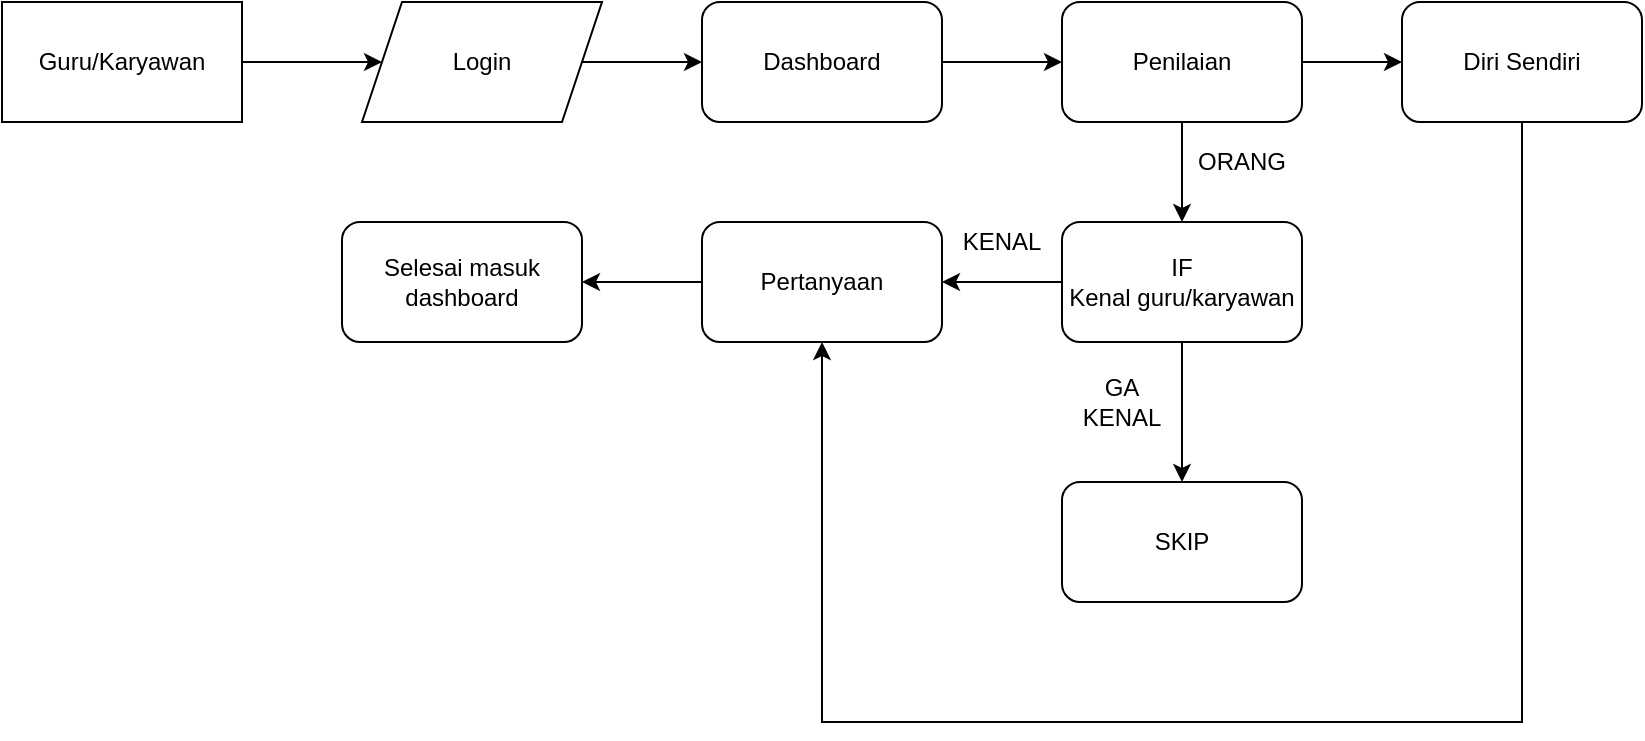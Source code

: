 <mxfile version="14.5.1" type="device" pages="4"><diagram id="Pi4kAcNTzD12KEww-skV" name="Guru/Karywan"><mxGraphModel dx="852" dy="534" grid="1" gridSize="10" guides="1" tooltips="1" connect="1" arrows="1" fold="1" page="1" pageScale="1" pageWidth="850" pageHeight="1100" background="none" math="0" shadow="0"><root><mxCell id="0"/><mxCell id="1" parent="0"/><mxCell id="mQWel7Rm9wJH4vXYNaHv-7" style="edgeStyle=orthogonalEdgeStyle;rounded=0;orthogonalLoop=1;jettySize=auto;html=1;" edge="1" parent="1" source="mQWel7Rm9wJH4vXYNaHv-1"><mxGeometry relative="1" as="geometry"><mxPoint x="200" y="70" as="targetPoint"/></mxGeometry></mxCell><mxCell id="mQWel7Rm9wJH4vXYNaHv-1" value="Guru/Karyawan" style="rounded=0;whiteSpace=wrap;html=1;" vertex="1" parent="1"><mxGeometry x="10" y="40" width="120" height="60" as="geometry"/></mxCell><mxCell id="mQWel7Rm9wJH4vXYNaHv-10" style="edgeStyle=orthogonalEdgeStyle;rounded=0;orthogonalLoop=1;jettySize=auto;html=1;entryX=0;entryY=0.5;entryDx=0;entryDy=0;" edge="1" parent="1" source="mQWel7Rm9wJH4vXYNaHv-8" target="mQWel7Rm9wJH4vXYNaHv-9"><mxGeometry relative="1" as="geometry"/></mxCell><mxCell id="mQWel7Rm9wJH4vXYNaHv-8" value="Login" style="shape=parallelogram;perimeter=parallelogramPerimeter;whiteSpace=wrap;html=1;fixedSize=1;" vertex="1" parent="1"><mxGeometry x="190" y="40" width="120" height="60" as="geometry"/></mxCell><mxCell id="mQWel7Rm9wJH4vXYNaHv-14" style="edgeStyle=orthogonalEdgeStyle;rounded=0;orthogonalLoop=1;jettySize=auto;html=1;entryX=0;entryY=0.5;entryDx=0;entryDy=0;" edge="1" parent="1" source="mQWel7Rm9wJH4vXYNaHv-9" target="mQWel7Rm9wJH4vXYNaHv-11"><mxGeometry relative="1" as="geometry"/></mxCell><mxCell id="mQWel7Rm9wJH4vXYNaHv-9" value="Dashboard" style="rounded=1;whiteSpace=wrap;html=1;" vertex="1" parent="1"><mxGeometry x="360" y="40" width="120" height="60" as="geometry"/></mxCell><mxCell id="mQWel7Rm9wJH4vXYNaHv-16" style="edgeStyle=orthogonalEdgeStyle;rounded=0;orthogonalLoop=1;jettySize=auto;html=1;entryX=0.5;entryY=0;entryDx=0;entryDy=0;" edge="1" parent="1" source="mQWel7Rm9wJH4vXYNaHv-11" target="mQWel7Rm9wJH4vXYNaHv-15"><mxGeometry relative="1" as="geometry"/></mxCell><mxCell id="mQWel7Rm9wJH4vXYNaHv-27" style="edgeStyle=orthogonalEdgeStyle;rounded=0;orthogonalLoop=1;jettySize=auto;html=1;entryX=0;entryY=0.5;entryDx=0;entryDy=0;" edge="1" parent="1" source="mQWel7Rm9wJH4vXYNaHv-11" target="mQWel7Rm9wJH4vXYNaHv-26"><mxGeometry relative="1" as="geometry"/></mxCell><mxCell id="mQWel7Rm9wJH4vXYNaHv-11" value="Penilaian" style="rounded=1;whiteSpace=wrap;html=1;" vertex="1" parent="1"><mxGeometry x="540" y="40" width="120" height="60" as="geometry"/></mxCell><mxCell id="mQWel7Rm9wJH4vXYNaHv-18" style="edgeStyle=orthogonalEdgeStyle;rounded=0;orthogonalLoop=1;jettySize=auto;html=1;entryX=1;entryY=0.5;entryDx=0;entryDy=0;" edge="1" parent="1" source="mQWel7Rm9wJH4vXYNaHv-15" target="mQWel7Rm9wJH4vXYNaHv-17"><mxGeometry relative="1" as="geometry"/></mxCell><mxCell id="mQWel7Rm9wJH4vXYNaHv-23" style="edgeStyle=orthogonalEdgeStyle;rounded=0;orthogonalLoop=1;jettySize=auto;html=1;entryX=0.5;entryY=0;entryDx=0;entryDy=0;" edge="1" parent="1" source="mQWel7Rm9wJH4vXYNaHv-15" target="mQWel7Rm9wJH4vXYNaHv-22"><mxGeometry relative="1" as="geometry"/></mxCell><mxCell id="mQWel7Rm9wJH4vXYNaHv-15" value="IF&lt;br&gt;Kenal guru/karyawan" style="rounded=1;whiteSpace=wrap;html=1;" vertex="1" parent="1"><mxGeometry x="540" y="150" width="120" height="60" as="geometry"/></mxCell><mxCell id="mQWel7Rm9wJH4vXYNaHv-30" style="edgeStyle=orthogonalEdgeStyle;rounded=0;orthogonalLoop=1;jettySize=auto;html=1;entryX=1;entryY=0.5;entryDx=0;entryDy=0;" edge="1" parent="1" source="mQWel7Rm9wJH4vXYNaHv-17" target="mQWel7Rm9wJH4vXYNaHv-29"><mxGeometry relative="1" as="geometry"/></mxCell><mxCell id="mQWel7Rm9wJH4vXYNaHv-17" value="Pertanyaan" style="rounded=1;whiteSpace=wrap;html=1;" vertex="1" parent="1"><mxGeometry x="360" y="150" width="120" height="60" as="geometry"/></mxCell><mxCell id="mQWel7Rm9wJH4vXYNaHv-19" value="KENAL" style="text;html=1;strokeColor=none;fillColor=none;align=center;verticalAlign=middle;whiteSpace=wrap;rounded=0;" vertex="1" parent="1"><mxGeometry x="490" y="150" width="40" height="20" as="geometry"/></mxCell><mxCell id="mQWel7Rm9wJH4vXYNaHv-20" value="GA KENAL" style="text;html=1;strokeColor=none;fillColor=none;align=center;verticalAlign=middle;whiteSpace=wrap;rounded=0;" vertex="1" parent="1"><mxGeometry x="550" y="230" width="40" height="20" as="geometry"/></mxCell><mxCell id="mQWel7Rm9wJH4vXYNaHv-22" value="SKIP" style="rounded=1;whiteSpace=wrap;html=1;" vertex="1" parent="1"><mxGeometry x="540" y="280" width="120" height="60" as="geometry"/></mxCell><mxCell id="mQWel7Rm9wJH4vXYNaHv-25" value="ORANG" style="text;html=1;strokeColor=none;fillColor=none;align=center;verticalAlign=middle;whiteSpace=wrap;rounded=0;" vertex="1" parent="1"><mxGeometry x="610" y="110" width="40" height="20" as="geometry"/></mxCell><mxCell id="mQWel7Rm9wJH4vXYNaHv-28" style="edgeStyle=orthogonalEdgeStyle;rounded=0;orthogonalLoop=1;jettySize=auto;html=1;entryX=0.5;entryY=1;entryDx=0;entryDy=0;" edge="1" parent="1" source="mQWel7Rm9wJH4vXYNaHv-26" target="mQWel7Rm9wJH4vXYNaHv-17"><mxGeometry relative="1" as="geometry"><mxPoint x="410" y="400" as="targetPoint"/><Array as="points"><mxPoint x="770" y="400"/><mxPoint x="420" y="400"/></Array></mxGeometry></mxCell><mxCell id="mQWel7Rm9wJH4vXYNaHv-26" value="Diri Sendiri" style="rounded=1;whiteSpace=wrap;html=1;" vertex="1" parent="1"><mxGeometry x="710" y="40" width="120" height="60" as="geometry"/></mxCell><mxCell id="mQWel7Rm9wJH4vXYNaHv-29" value="Selesai masuk dashboard" style="rounded=1;whiteSpace=wrap;html=1;" vertex="1" parent="1"><mxGeometry x="180" y="150" width="120" height="60" as="geometry"/></mxCell></root></mxGraphModel></diagram><diagram id="vmcSQADOojkUCQnU3ruO" name="Master"><mxGraphModel dx="766" dy="534" grid="1" gridSize="10" guides="1" tooltips="1" connect="1" arrows="1" fold="1" page="1" pageScale="1" pageWidth="850" pageHeight="1100" math="0" shadow="0"><root><mxCell id="ysUvRsLmnAUZmp90SaO5-0"/><mxCell id="ysUvRsLmnAUZmp90SaO5-1" parent="ysUvRsLmnAUZmp90SaO5-0"/><mxCell id="ysUvRsLmnAUZmp90SaO5-4" style="edgeStyle=orthogonalEdgeStyle;rounded=0;orthogonalLoop=1;jettySize=auto;html=1;entryX=0;entryY=0.5;entryDx=0;entryDy=0;" edge="1" parent="ysUvRsLmnAUZmp90SaO5-1" source="ysUvRsLmnAUZmp90SaO5-2" target="ysUvRsLmnAUZmp90SaO5-3"><mxGeometry relative="1" as="geometry"/></mxCell><mxCell id="ysUvRsLmnAUZmp90SaO5-2" value="Master" style="rounded=1;whiteSpace=wrap;html=1;" vertex="1" parent="ysUvRsLmnAUZmp90SaO5-1"><mxGeometry y="160" width="120" height="60" as="geometry"/></mxCell><mxCell id="ysUvRsLmnAUZmp90SaO5-6" style="edgeStyle=orthogonalEdgeStyle;rounded=0;orthogonalLoop=1;jettySize=auto;html=1;entryX=0;entryY=0.5;entryDx=0;entryDy=0;" edge="1" parent="ysUvRsLmnAUZmp90SaO5-1" source="ysUvRsLmnAUZmp90SaO5-3" target="ysUvRsLmnAUZmp90SaO5-5"><mxGeometry relative="1" as="geometry"/></mxCell><mxCell id="ysUvRsLmnAUZmp90SaO5-3" value="Login" style="rounded=1;whiteSpace=wrap;html=1;" vertex="1" parent="ysUvRsLmnAUZmp90SaO5-1"><mxGeometry x="150" y="160" width="120" height="60" as="geometry"/></mxCell><mxCell id="ysUvRsLmnAUZmp90SaO5-8" style="edgeStyle=orthogonalEdgeStyle;rounded=0;orthogonalLoop=1;jettySize=auto;html=1;entryX=0;entryY=0.5;entryDx=0;entryDy=0;" edge="1" parent="ysUvRsLmnAUZmp90SaO5-1" source="ysUvRsLmnAUZmp90SaO5-5" target="ysUvRsLmnAUZmp90SaO5-7"><mxGeometry relative="1" as="geometry"/></mxCell><mxCell id="xGj8phFWHe3I1mFlEIzG-1" style="edgeStyle=orthogonalEdgeStyle;rounded=0;orthogonalLoop=1;jettySize=auto;html=1;entryX=0.5;entryY=0;entryDx=0;entryDy=0;" edge="1" parent="ysUvRsLmnAUZmp90SaO5-1" source="ysUvRsLmnAUZmp90SaO5-5" target="xGj8phFWHe3I1mFlEIzG-0"><mxGeometry relative="1" as="geometry"/></mxCell><mxCell id="ysUvRsLmnAUZmp90SaO5-5" value="Dashboard" style="rounded=1;whiteSpace=wrap;html=1;" vertex="1" parent="ysUvRsLmnAUZmp90SaO5-1"><mxGeometry x="290" y="160" width="120" height="60" as="geometry"/></mxCell><mxCell id="ysUvRsLmnAUZmp90SaO5-10" style="edgeStyle=orthogonalEdgeStyle;rounded=0;orthogonalLoop=1;jettySize=auto;html=1;entryX=0;entryY=0.5;entryDx=0;entryDy=0;" edge="1" parent="ysUvRsLmnAUZmp90SaO5-1" source="ysUvRsLmnAUZmp90SaO5-7" target="ysUvRsLmnAUZmp90SaO5-9"><mxGeometry relative="1" as="geometry"/></mxCell><mxCell id="ysUvRsLmnAUZmp90SaO5-13" style="edgeStyle=orthogonalEdgeStyle;rounded=0;orthogonalLoop=1;jettySize=auto;html=1;entryX=0.5;entryY=0;entryDx=0;entryDy=0;" edge="1" parent="ysUvRsLmnAUZmp90SaO5-1" source="ysUvRsLmnAUZmp90SaO5-7" target="ysUvRsLmnAUZmp90SaO5-11"><mxGeometry relative="1" as="geometry"/></mxCell><mxCell id="ysUvRsLmnAUZmp90SaO5-15" style="edgeStyle=orthogonalEdgeStyle;rounded=0;orthogonalLoop=1;jettySize=auto;html=1;entryX=0.5;entryY=1;entryDx=0;entryDy=0;" edge="1" parent="ysUvRsLmnAUZmp90SaO5-1" source="ysUvRsLmnAUZmp90SaO5-7" target="ysUvRsLmnAUZmp90SaO5-14"><mxGeometry relative="1" as="geometry"/></mxCell><mxCell id="ysUvRsLmnAUZmp90SaO5-7" value="Add user" style="rounded=1;whiteSpace=wrap;html=1;" vertex="1" parent="ysUvRsLmnAUZmp90SaO5-1"><mxGeometry x="430" y="160" width="120" height="60" as="geometry"/></mxCell><mxCell id="ysUvRsLmnAUZmp90SaO5-9" value="Add karyawan/TU" style="rounded=1;whiteSpace=wrap;html=1;" vertex="1" parent="ysUvRsLmnAUZmp90SaO5-1"><mxGeometry x="580" y="160" width="120" height="60" as="geometry"/></mxCell><mxCell id="ysUvRsLmnAUZmp90SaO5-11" value="Add guru" style="rounded=1;whiteSpace=wrap;html=1;" vertex="1" parent="ysUvRsLmnAUZmp90SaO5-1"><mxGeometry x="430" y="240" width="120" height="60" as="geometry"/></mxCell><mxCell id="ysUvRsLmnAUZmp90SaO5-14" value="Add wakil" style="rounded=1;whiteSpace=wrap;html=1;" vertex="1" parent="ysUvRsLmnAUZmp90SaO5-1"><mxGeometry x="430" y="80" width="120" height="60" as="geometry"/></mxCell><mxCell id="xGj8phFWHe3I1mFlEIzG-0" value="Add pertanyaan" style="rounded=1;whiteSpace=wrap;html=1;" vertex="1" parent="ysUvRsLmnAUZmp90SaO5-1"><mxGeometry x="290" y="240" width="120" height="60" as="geometry"/></mxCell></root></mxGraphModel></diagram><diagram id="GZUfVxJy4BONR1e5NqJO" name="Kepsek"><mxGraphModel dx="766" dy="534" grid="1" gridSize="10" guides="1" tooltips="1" connect="1" arrows="1" fold="1" page="1" pageScale="1" pageWidth="850" pageHeight="1100" math="0" shadow="0"><root><mxCell id="18PicTCDS4VTsjGWH6mK-0"/><mxCell id="18PicTCDS4VTsjGWH6mK-1" parent="18PicTCDS4VTsjGWH6mK-0"/><mxCell id="JAxcPMc1d0uvKPVqXf6b-2" style="edgeStyle=orthogonalEdgeStyle;rounded=0;orthogonalLoop=1;jettySize=auto;html=1;entryX=0;entryY=0.5;entryDx=0;entryDy=0;" edge="1" parent="18PicTCDS4VTsjGWH6mK-1" source="JAxcPMc1d0uvKPVqXf6b-0" target="JAxcPMc1d0uvKPVqXf6b-1"><mxGeometry relative="1" as="geometry"/></mxCell><mxCell id="JAxcPMc1d0uvKPVqXf6b-0" value="Kepsek" style="rounded=1;whiteSpace=wrap;html=1;" vertex="1" parent="18PicTCDS4VTsjGWH6mK-1"><mxGeometry x="30" y="90" width="120" height="60" as="geometry"/></mxCell><mxCell id="JAxcPMc1d0uvKPVqXf6b-4" style="edgeStyle=orthogonalEdgeStyle;rounded=0;orthogonalLoop=1;jettySize=auto;html=1;entryX=0;entryY=0.5;entryDx=0;entryDy=0;" edge="1" parent="18PicTCDS4VTsjGWH6mK-1" source="JAxcPMc1d0uvKPVqXf6b-1" target="JAxcPMc1d0uvKPVqXf6b-3"><mxGeometry relative="1" as="geometry"/></mxCell><mxCell id="JAxcPMc1d0uvKPVqXf6b-1" value="Login" style="rounded=1;whiteSpace=wrap;html=1;" vertex="1" parent="18PicTCDS4VTsjGWH6mK-1"><mxGeometry x="180" y="90" width="120" height="60" as="geometry"/></mxCell><mxCell id="JAxcPMc1d0uvKPVqXf6b-6" style="edgeStyle=orthogonalEdgeStyle;rounded=0;orthogonalLoop=1;jettySize=auto;html=1;entryX=0;entryY=0.5;entryDx=0;entryDy=0;" edge="1" parent="18PicTCDS4VTsjGWH6mK-1" source="JAxcPMc1d0uvKPVqXf6b-3" target="JAxcPMc1d0uvKPVqXf6b-5"><mxGeometry relative="1" as="geometry"/></mxCell><mxCell id="JAxcPMc1d0uvKPVqXf6b-3" value="Dashboard" style="rounded=1;whiteSpace=wrap;html=1;" vertex="1" parent="18PicTCDS4VTsjGWH6mK-1"><mxGeometry x="330" y="90" width="120" height="60" as="geometry"/></mxCell><mxCell id="JAxcPMc1d0uvKPVqXf6b-5" value="Liat nilai guru, karyawan" style="rounded=1;whiteSpace=wrap;html=1;" vertex="1" parent="18PicTCDS4VTsjGWH6mK-1"><mxGeometry x="490" y="90" width="120" height="60" as="geometry"/></mxCell></root></mxGraphModel></diagram><diagram id="-UvwoBu7saPw8LmKYj--" name="Profile"><mxGraphModel dx="766" dy="534" grid="1" gridSize="10" guides="1" tooltips="1" connect="1" arrows="1" fold="1" page="1" pageScale="1" pageWidth="850" pageHeight="1100" math="0" shadow="0"><root><mxCell id="sUGlpS9ekaLfdIDLUpF_-0"/><mxCell id="sUGlpS9ekaLfdIDLUpF_-1" parent="sUGlpS9ekaLfdIDLUpF_-0"/><mxCell id="sUGlpS9ekaLfdIDLUpF_-2" value="Profile" style="rounded=1;whiteSpace=wrap;html=1;" vertex="1" parent="sUGlpS9ekaLfdIDLUpF_-1"><mxGeometry x="180" y="60" width="120" height="60" as="geometry"/></mxCell><mxCell id="sUGlpS9ekaLfdIDLUpF_-3" value="-nama&lt;br&gt;-foto&lt;br&gt;-nip&lt;br&gt;-alamat&lt;br&gt;-hp&lt;br&gt;-status&lt;br&gt;" style="text;html=1;strokeColor=none;fillColor=none;align=center;verticalAlign=middle;whiteSpace=wrap;rounded=0;" vertex="1" parent="sUGlpS9ekaLfdIDLUpF_-1"><mxGeometry x="185" y="120" width="110" height="120" as="geometry"/></mxCell></root></mxGraphModel></diagram></mxfile>
